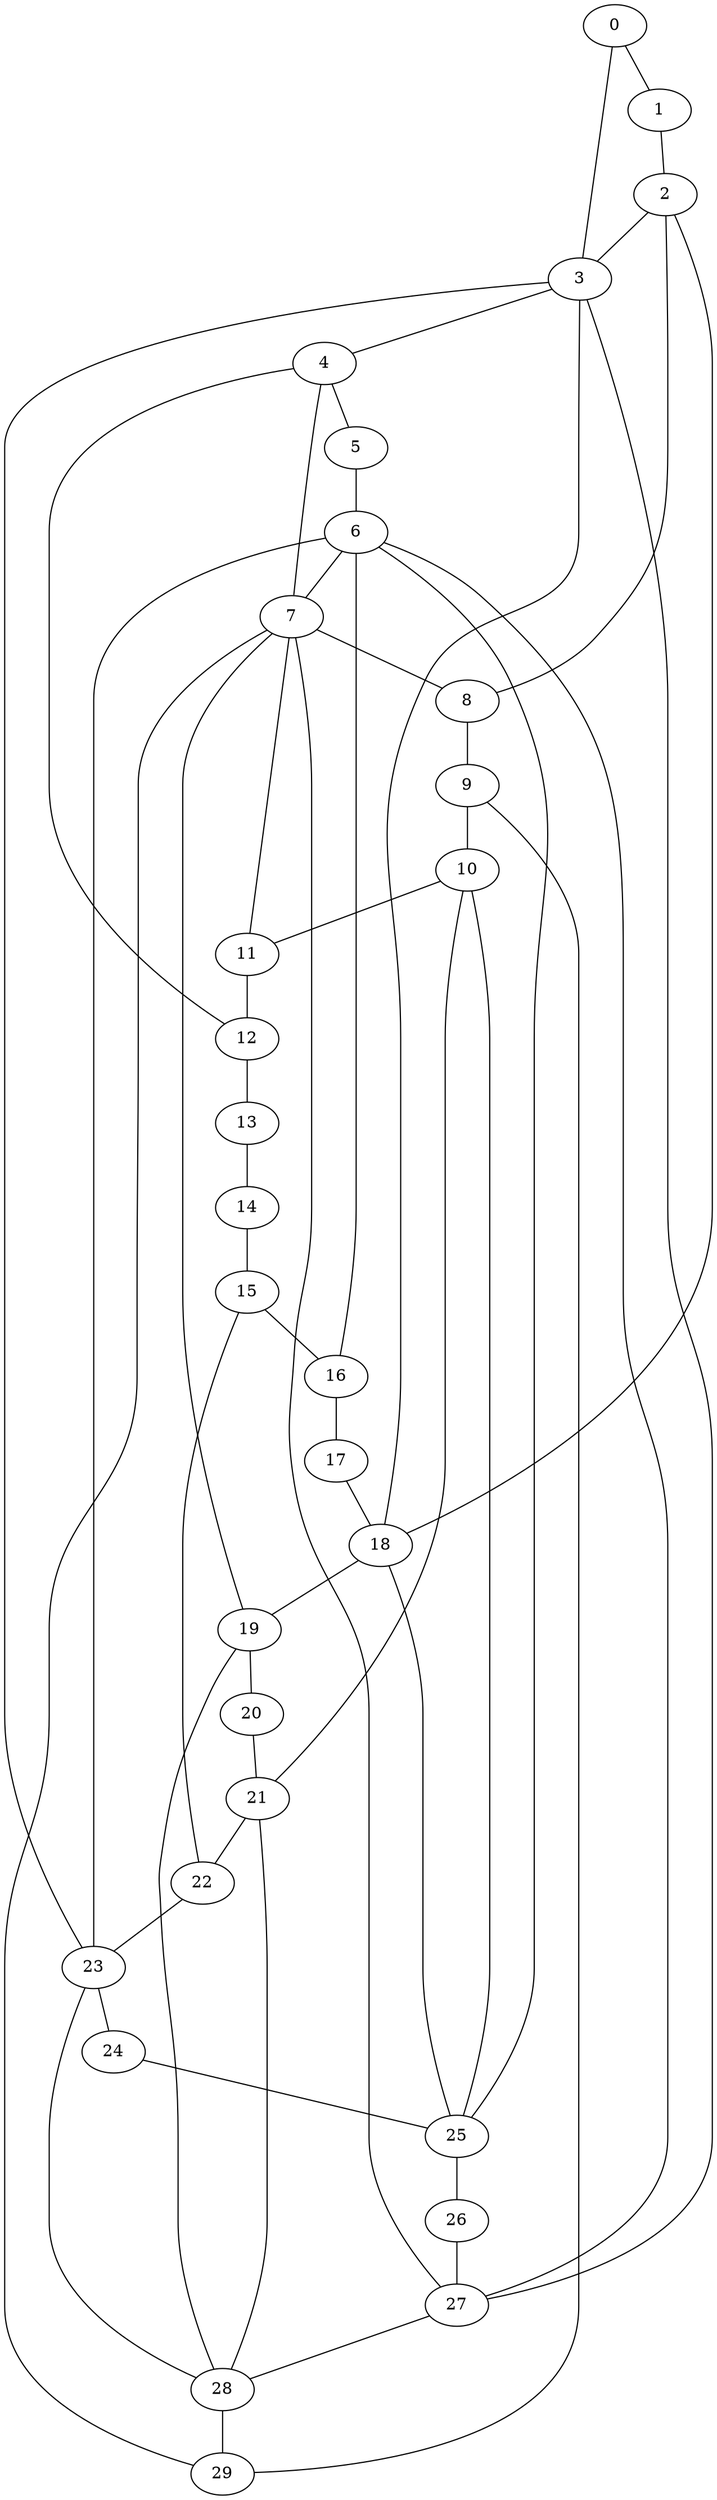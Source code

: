 
graph graphname {
    0 -- 1
0 -- 3
1 -- 2
2 -- 3
2 -- 18
2 -- 8
3 -- 4
3 -- 23
3 -- 27
3 -- 18
4 -- 5
4 -- 7
4 -- 12
5 -- 6
6 -- 7
6 -- 25
6 -- 23
6 -- 27
6 -- 16
7 -- 8
7 -- 11
7 -- 29
7 -- 19
7 -- 27
8 -- 9
9 -- 10
9 -- 29
10 -- 11
10 -- 21
10 -- 25
11 -- 12
12 -- 13
13 -- 14
14 -- 15
15 -- 16
15 -- 22
16 -- 17
17 -- 18
18 -- 19
18 -- 25
19 -- 20
19 -- 28
20 -- 21
21 -- 22
21 -- 28
22 -- 23
23 -- 24
23 -- 28
24 -- 25
25 -- 26
26 -- 27
27 -- 28
28 -- 29

}
